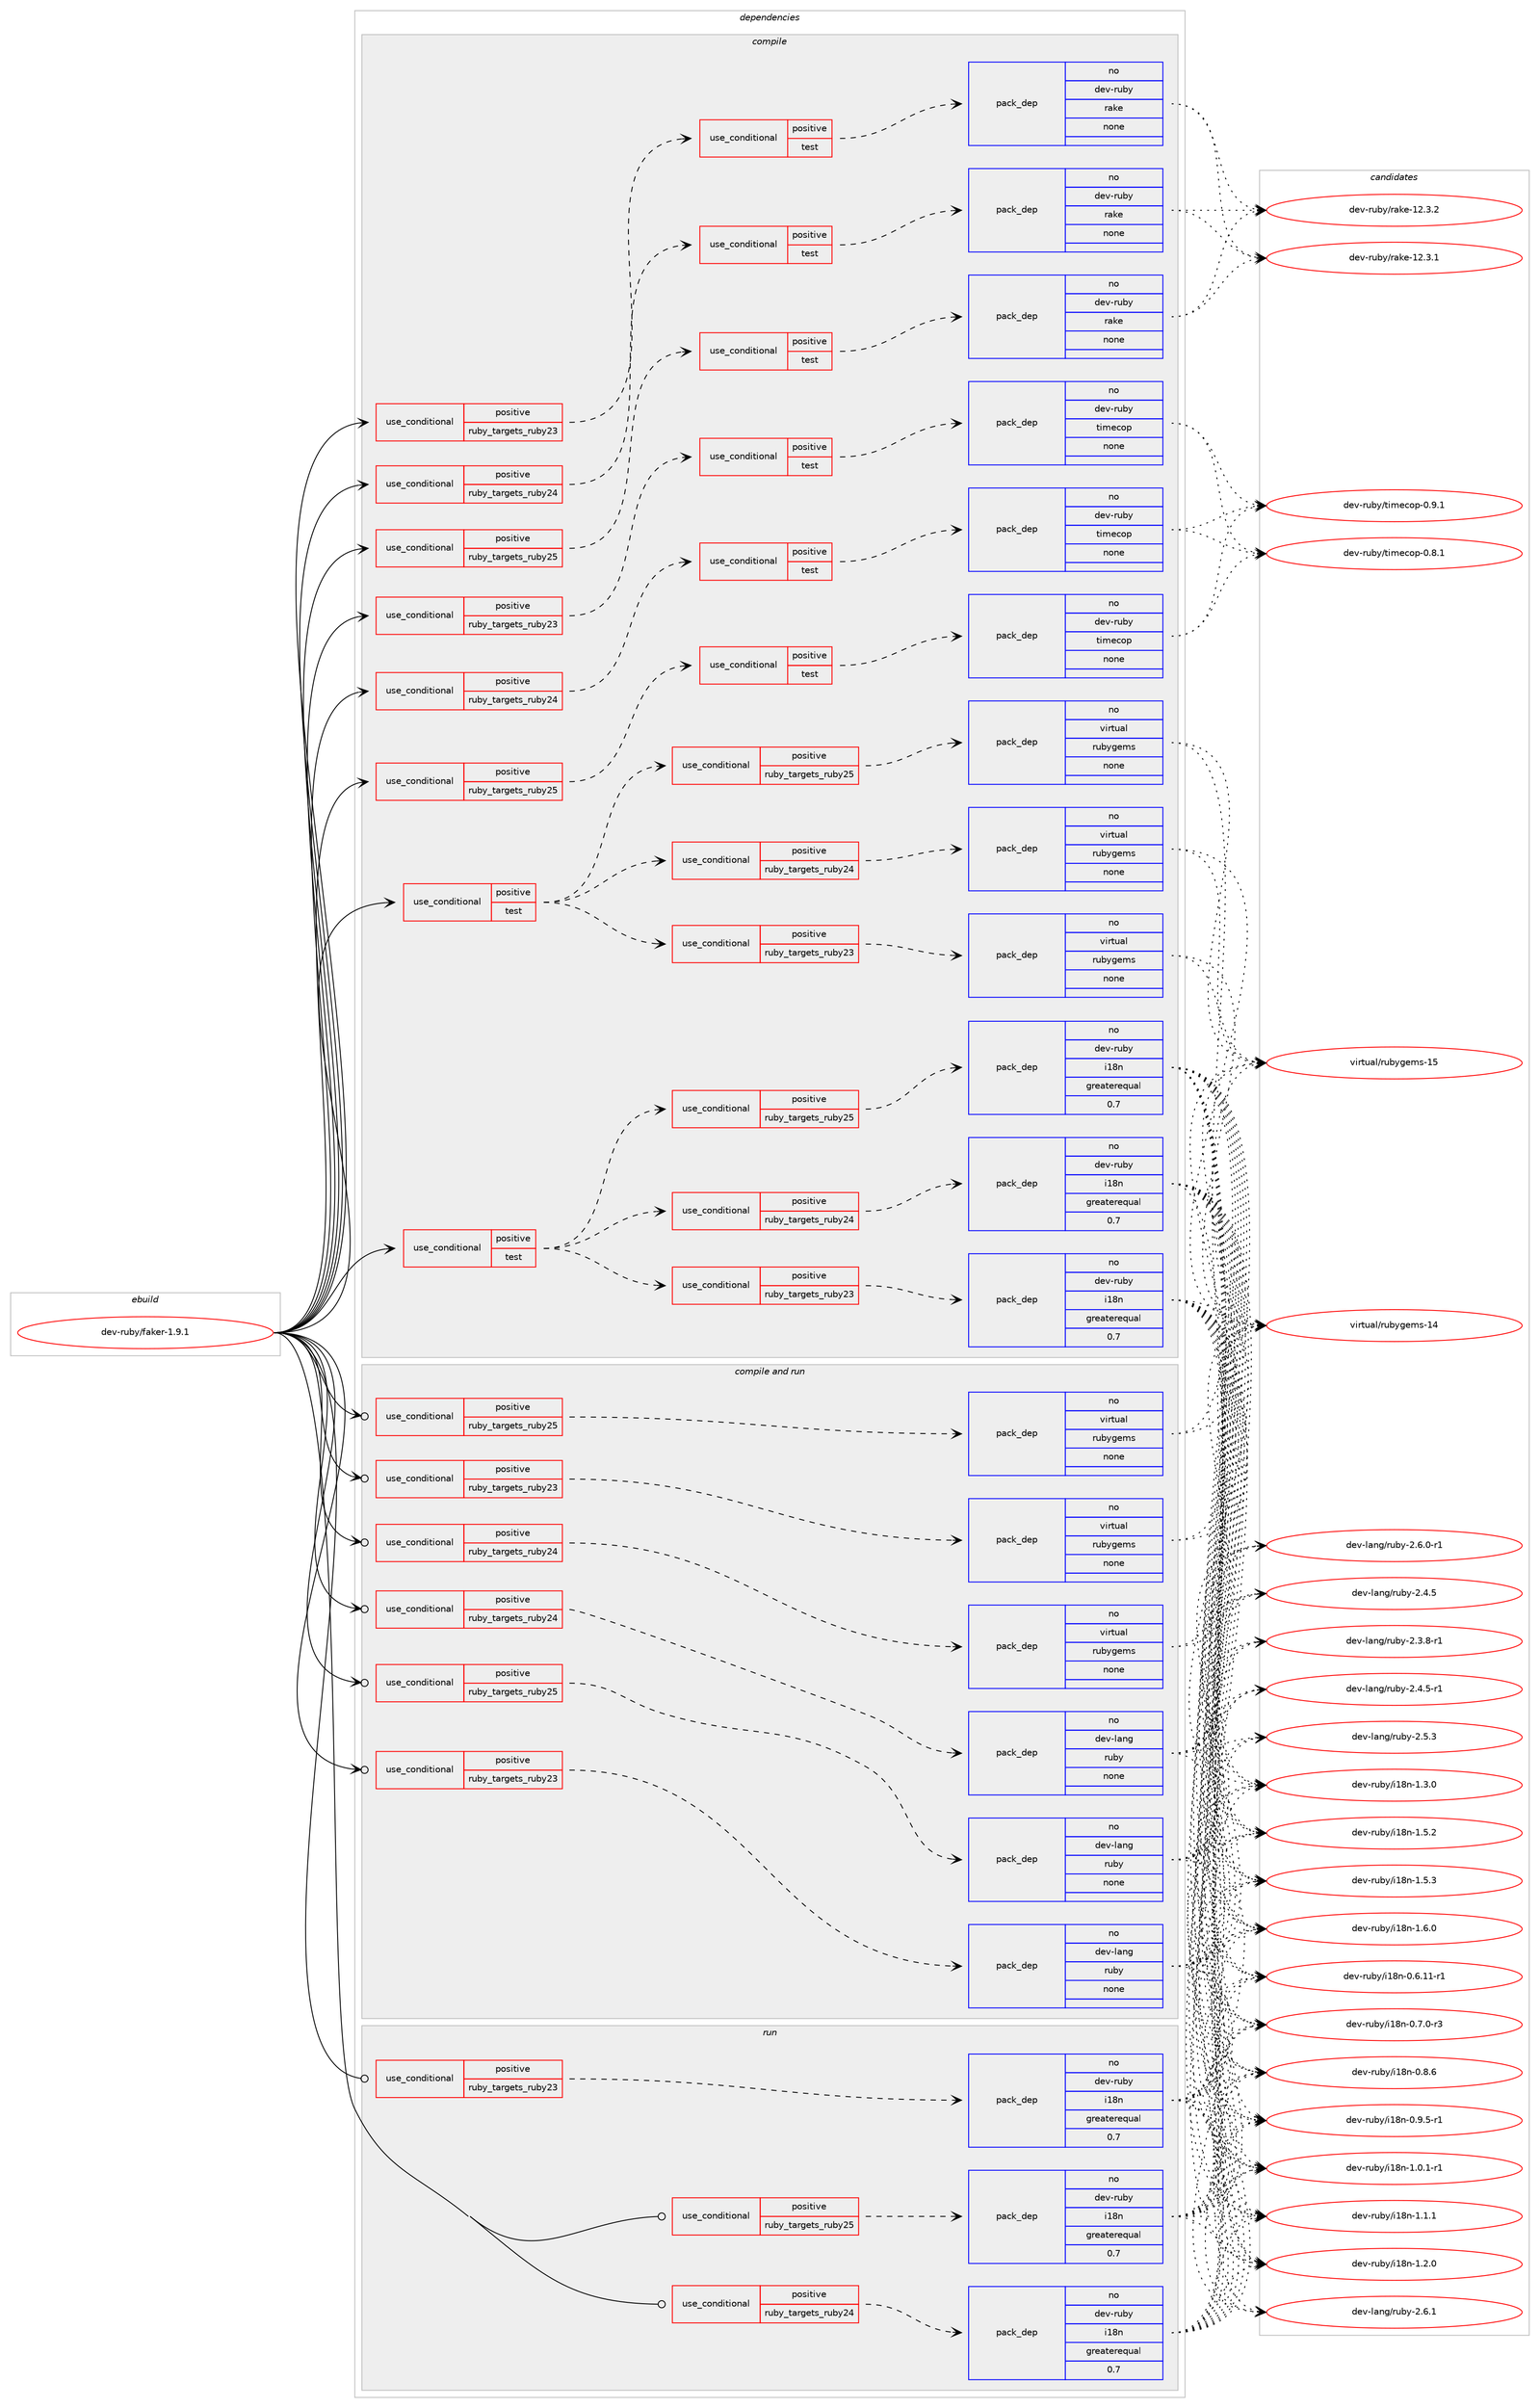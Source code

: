 digraph prolog {

# *************
# Graph options
# *************

newrank=true;
concentrate=true;
compound=true;
graph [rankdir=LR,fontname=Helvetica,fontsize=10,ranksep=1.5];#, ranksep=2.5, nodesep=0.2];
edge  [arrowhead=vee];
node  [fontname=Helvetica,fontsize=10];

# **********
# The ebuild
# **********

subgraph cluster_leftcol {
color=gray;
rank=same;
label=<<i>ebuild</i>>;
id [label="dev-ruby/faker-1.9.1", color=red, width=4, href="../dev-ruby/faker-1.9.1.svg"];
}

# ****************
# The dependencies
# ****************

subgraph cluster_midcol {
color=gray;
label=<<i>dependencies</i>>;
subgraph cluster_compile {
fillcolor="#eeeeee";
style=filled;
label=<<i>compile</i>>;
subgraph cond399618 {
dependency1492969 [label=<<TABLE BORDER="0" CELLBORDER="1" CELLSPACING="0" CELLPADDING="4"><TR><TD ROWSPAN="3" CELLPADDING="10">use_conditional</TD></TR><TR><TD>positive</TD></TR><TR><TD>ruby_targets_ruby23</TD></TR></TABLE>>, shape=none, color=red];
subgraph cond399619 {
dependency1492970 [label=<<TABLE BORDER="0" CELLBORDER="1" CELLSPACING="0" CELLPADDING="4"><TR><TD ROWSPAN="3" CELLPADDING="10">use_conditional</TD></TR><TR><TD>positive</TD></TR><TR><TD>test</TD></TR></TABLE>>, shape=none, color=red];
subgraph pack1069906 {
dependency1492971 [label=<<TABLE BORDER="0" CELLBORDER="1" CELLSPACING="0" CELLPADDING="4" WIDTH="220"><TR><TD ROWSPAN="6" CELLPADDING="30">pack_dep</TD></TR><TR><TD WIDTH="110">no</TD></TR><TR><TD>dev-ruby</TD></TR><TR><TD>rake</TD></TR><TR><TD>none</TD></TR><TR><TD></TD></TR></TABLE>>, shape=none, color=blue];
}
dependency1492970:e -> dependency1492971:w [weight=20,style="dashed",arrowhead="vee"];
}
dependency1492969:e -> dependency1492970:w [weight=20,style="dashed",arrowhead="vee"];
}
id:e -> dependency1492969:w [weight=20,style="solid",arrowhead="vee"];
subgraph cond399620 {
dependency1492972 [label=<<TABLE BORDER="0" CELLBORDER="1" CELLSPACING="0" CELLPADDING="4"><TR><TD ROWSPAN="3" CELLPADDING="10">use_conditional</TD></TR><TR><TD>positive</TD></TR><TR><TD>ruby_targets_ruby23</TD></TR></TABLE>>, shape=none, color=red];
subgraph cond399621 {
dependency1492973 [label=<<TABLE BORDER="0" CELLBORDER="1" CELLSPACING="0" CELLPADDING="4"><TR><TD ROWSPAN="3" CELLPADDING="10">use_conditional</TD></TR><TR><TD>positive</TD></TR><TR><TD>test</TD></TR></TABLE>>, shape=none, color=red];
subgraph pack1069907 {
dependency1492974 [label=<<TABLE BORDER="0" CELLBORDER="1" CELLSPACING="0" CELLPADDING="4" WIDTH="220"><TR><TD ROWSPAN="6" CELLPADDING="30">pack_dep</TD></TR><TR><TD WIDTH="110">no</TD></TR><TR><TD>dev-ruby</TD></TR><TR><TD>timecop</TD></TR><TR><TD>none</TD></TR><TR><TD></TD></TR></TABLE>>, shape=none, color=blue];
}
dependency1492973:e -> dependency1492974:w [weight=20,style="dashed",arrowhead="vee"];
}
dependency1492972:e -> dependency1492973:w [weight=20,style="dashed",arrowhead="vee"];
}
id:e -> dependency1492972:w [weight=20,style="solid",arrowhead="vee"];
subgraph cond399622 {
dependency1492975 [label=<<TABLE BORDER="0" CELLBORDER="1" CELLSPACING="0" CELLPADDING="4"><TR><TD ROWSPAN="3" CELLPADDING="10">use_conditional</TD></TR><TR><TD>positive</TD></TR><TR><TD>ruby_targets_ruby24</TD></TR></TABLE>>, shape=none, color=red];
subgraph cond399623 {
dependency1492976 [label=<<TABLE BORDER="0" CELLBORDER="1" CELLSPACING="0" CELLPADDING="4"><TR><TD ROWSPAN="3" CELLPADDING="10">use_conditional</TD></TR><TR><TD>positive</TD></TR><TR><TD>test</TD></TR></TABLE>>, shape=none, color=red];
subgraph pack1069908 {
dependency1492977 [label=<<TABLE BORDER="0" CELLBORDER="1" CELLSPACING="0" CELLPADDING="4" WIDTH="220"><TR><TD ROWSPAN="6" CELLPADDING="30">pack_dep</TD></TR><TR><TD WIDTH="110">no</TD></TR><TR><TD>dev-ruby</TD></TR><TR><TD>rake</TD></TR><TR><TD>none</TD></TR><TR><TD></TD></TR></TABLE>>, shape=none, color=blue];
}
dependency1492976:e -> dependency1492977:w [weight=20,style="dashed",arrowhead="vee"];
}
dependency1492975:e -> dependency1492976:w [weight=20,style="dashed",arrowhead="vee"];
}
id:e -> dependency1492975:w [weight=20,style="solid",arrowhead="vee"];
subgraph cond399624 {
dependency1492978 [label=<<TABLE BORDER="0" CELLBORDER="1" CELLSPACING="0" CELLPADDING="4"><TR><TD ROWSPAN="3" CELLPADDING="10">use_conditional</TD></TR><TR><TD>positive</TD></TR><TR><TD>ruby_targets_ruby24</TD></TR></TABLE>>, shape=none, color=red];
subgraph cond399625 {
dependency1492979 [label=<<TABLE BORDER="0" CELLBORDER="1" CELLSPACING="0" CELLPADDING="4"><TR><TD ROWSPAN="3" CELLPADDING="10">use_conditional</TD></TR><TR><TD>positive</TD></TR><TR><TD>test</TD></TR></TABLE>>, shape=none, color=red];
subgraph pack1069909 {
dependency1492980 [label=<<TABLE BORDER="0" CELLBORDER="1" CELLSPACING="0" CELLPADDING="4" WIDTH="220"><TR><TD ROWSPAN="6" CELLPADDING="30">pack_dep</TD></TR><TR><TD WIDTH="110">no</TD></TR><TR><TD>dev-ruby</TD></TR><TR><TD>timecop</TD></TR><TR><TD>none</TD></TR><TR><TD></TD></TR></TABLE>>, shape=none, color=blue];
}
dependency1492979:e -> dependency1492980:w [weight=20,style="dashed",arrowhead="vee"];
}
dependency1492978:e -> dependency1492979:w [weight=20,style="dashed",arrowhead="vee"];
}
id:e -> dependency1492978:w [weight=20,style="solid",arrowhead="vee"];
subgraph cond399626 {
dependency1492981 [label=<<TABLE BORDER="0" CELLBORDER="1" CELLSPACING="0" CELLPADDING="4"><TR><TD ROWSPAN="3" CELLPADDING="10">use_conditional</TD></TR><TR><TD>positive</TD></TR><TR><TD>ruby_targets_ruby25</TD></TR></TABLE>>, shape=none, color=red];
subgraph cond399627 {
dependency1492982 [label=<<TABLE BORDER="0" CELLBORDER="1" CELLSPACING="0" CELLPADDING="4"><TR><TD ROWSPAN="3" CELLPADDING="10">use_conditional</TD></TR><TR><TD>positive</TD></TR><TR><TD>test</TD></TR></TABLE>>, shape=none, color=red];
subgraph pack1069910 {
dependency1492983 [label=<<TABLE BORDER="0" CELLBORDER="1" CELLSPACING="0" CELLPADDING="4" WIDTH="220"><TR><TD ROWSPAN="6" CELLPADDING="30">pack_dep</TD></TR><TR><TD WIDTH="110">no</TD></TR><TR><TD>dev-ruby</TD></TR><TR><TD>rake</TD></TR><TR><TD>none</TD></TR><TR><TD></TD></TR></TABLE>>, shape=none, color=blue];
}
dependency1492982:e -> dependency1492983:w [weight=20,style="dashed",arrowhead="vee"];
}
dependency1492981:e -> dependency1492982:w [weight=20,style="dashed",arrowhead="vee"];
}
id:e -> dependency1492981:w [weight=20,style="solid",arrowhead="vee"];
subgraph cond399628 {
dependency1492984 [label=<<TABLE BORDER="0" CELLBORDER="1" CELLSPACING="0" CELLPADDING="4"><TR><TD ROWSPAN="3" CELLPADDING="10">use_conditional</TD></TR><TR><TD>positive</TD></TR><TR><TD>ruby_targets_ruby25</TD></TR></TABLE>>, shape=none, color=red];
subgraph cond399629 {
dependency1492985 [label=<<TABLE BORDER="0" CELLBORDER="1" CELLSPACING="0" CELLPADDING="4"><TR><TD ROWSPAN="3" CELLPADDING="10">use_conditional</TD></TR><TR><TD>positive</TD></TR><TR><TD>test</TD></TR></TABLE>>, shape=none, color=red];
subgraph pack1069911 {
dependency1492986 [label=<<TABLE BORDER="0" CELLBORDER="1" CELLSPACING="0" CELLPADDING="4" WIDTH="220"><TR><TD ROWSPAN="6" CELLPADDING="30">pack_dep</TD></TR><TR><TD WIDTH="110">no</TD></TR><TR><TD>dev-ruby</TD></TR><TR><TD>timecop</TD></TR><TR><TD>none</TD></TR><TR><TD></TD></TR></TABLE>>, shape=none, color=blue];
}
dependency1492985:e -> dependency1492986:w [weight=20,style="dashed",arrowhead="vee"];
}
dependency1492984:e -> dependency1492985:w [weight=20,style="dashed",arrowhead="vee"];
}
id:e -> dependency1492984:w [weight=20,style="solid",arrowhead="vee"];
subgraph cond399630 {
dependency1492987 [label=<<TABLE BORDER="0" CELLBORDER="1" CELLSPACING="0" CELLPADDING="4"><TR><TD ROWSPAN="3" CELLPADDING="10">use_conditional</TD></TR><TR><TD>positive</TD></TR><TR><TD>test</TD></TR></TABLE>>, shape=none, color=red];
subgraph cond399631 {
dependency1492988 [label=<<TABLE BORDER="0" CELLBORDER="1" CELLSPACING="0" CELLPADDING="4"><TR><TD ROWSPAN="3" CELLPADDING="10">use_conditional</TD></TR><TR><TD>positive</TD></TR><TR><TD>ruby_targets_ruby23</TD></TR></TABLE>>, shape=none, color=red];
subgraph pack1069912 {
dependency1492989 [label=<<TABLE BORDER="0" CELLBORDER="1" CELLSPACING="0" CELLPADDING="4" WIDTH="220"><TR><TD ROWSPAN="6" CELLPADDING="30">pack_dep</TD></TR><TR><TD WIDTH="110">no</TD></TR><TR><TD>dev-ruby</TD></TR><TR><TD>i18n</TD></TR><TR><TD>greaterequal</TD></TR><TR><TD>0.7</TD></TR></TABLE>>, shape=none, color=blue];
}
dependency1492988:e -> dependency1492989:w [weight=20,style="dashed",arrowhead="vee"];
}
dependency1492987:e -> dependency1492988:w [weight=20,style="dashed",arrowhead="vee"];
subgraph cond399632 {
dependency1492990 [label=<<TABLE BORDER="0" CELLBORDER="1" CELLSPACING="0" CELLPADDING="4"><TR><TD ROWSPAN="3" CELLPADDING="10">use_conditional</TD></TR><TR><TD>positive</TD></TR><TR><TD>ruby_targets_ruby24</TD></TR></TABLE>>, shape=none, color=red];
subgraph pack1069913 {
dependency1492991 [label=<<TABLE BORDER="0" CELLBORDER="1" CELLSPACING="0" CELLPADDING="4" WIDTH="220"><TR><TD ROWSPAN="6" CELLPADDING="30">pack_dep</TD></TR><TR><TD WIDTH="110">no</TD></TR><TR><TD>dev-ruby</TD></TR><TR><TD>i18n</TD></TR><TR><TD>greaterequal</TD></TR><TR><TD>0.7</TD></TR></TABLE>>, shape=none, color=blue];
}
dependency1492990:e -> dependency1492991:w [weight=20,style="dashed",arrowhead="vee"];
}
dependency1492987:e -> dependency1492990:w [weight=20,style="dashed",arrowhead="vee"];
subgraph cond399633 {
dependency1492992 [label=<<TABLE BORDER="0" CELLBORDER="1" CELLSPACING="0" CELLPADDING="4"><TR><TD ROWSPAN="3" CELLPADDING="10">use_conditional</TD></TR><TR><TD>positive</TD></TR><TR><TD>ruby_targets_ruby25</TD></TR></TABLE>>, shape=none, color=red];
subgraph pack1069914 {
dependency1492993 [label=<<TABLE BORDER="0" CELLBORDER="1" CELLSPACING="0" CELLPADDING="4" WIDTH="220"><TR><TD ROWSPAN="6" CELLPADDING="30">pack_dep</TD></TR><TR><TD WIDTH="110">no</TD></TR><TR><TD>dev-ruby</TD></TR><TR><TD>i18n</TD></TR><TR><TD>greaterequal</TD></TR><TR><TD>0.7</TD></TR></TABLE>>, shape=none, color=blue];
}
dependency1492992:e -> dependency1492993:w [weight=20,style="dashed",arrowhead="vee"];
}
dependency1492987:e -> dependency1492992:w [weight=20,style="dashed",arrowhead="vee"];
}
id:e -> dependency1492987:w [weight=20,style="solid",arrowhead="vee"];
subgraph cond399634 {
dependency1492994 [label=<<TABLE BORDER="0" CELLBORDER="1" CELLSPACING="0" CELLPADDING="4"><TR><TD ROWSPAN="3" CELLPADDING="10">use_conditional</TD></TR><TR><TD>positive</TD></TR><TR><TD>test</TD></TR></TABLE>>, shape=none, color=red];
subgraph cond399635 {
dependency1492995 [label=<<TABLE BORDER="0" CELLBORDER="1" CELLSPACING="0" CELLPADDING="4"><TR><TD ROWSPAN="3" CELLPADDING="10">use_conditional</TD></TR><TR><TD>positive</TD></TR><TR><TD>ruby_targets_ruby23</TD></TR></TABLE>>, shape=none, color=red];
subgraph pack1069915 {
dependency1492996 [label=<<TABLE BORDER="0" CELLBORDER="1" CELLSPACING="0" CELLPADDING="4" WIDTH="220"><TR><TD ROWSPAN="6" CELLPADDING="30">pack_dep</TD></TR><TR><TD WIDTH="110">no</TD></TR><TR><TD>virtual</TD></TR><TR><TD>rubygems</TD></TR><TR><TD>none</TD></TR><TR><TD></TD></TR></TABLE>>, shape=none, color=blue];
}
dependency1492995:e -> dependency1492996:w [weight=20,style="dashed",arrowhead="vee"];
}
dependency1492994:e -> dependency1492995:w [weight=20,style="dashed",arrowhead="vee"];
subgraph cond399636 {
dependency1492997 [label=<<TABLE BORDER="0" CELLBORDER="1" CELLSPACING="0" CELLPADDING="4"><TR><TD ROWSPAN="3" CELLPADDING="10">use_conditional</TD></TR><TR><TD>positive</TD></TR><TR><TD>ruby_targets_ruby24</TD></TR></TABLE>>, shape=none, color=red];
subgraph pack1069916 {
dependency1492998 [label=<<TABLE BORDER="0" CELLBORDER="1" CELLSPACING="0" CELLPADDING="4" WIDTH="220"><TR><TD ROWSPAN="6" CELLPADDING="30">pack_dep</TD></TR><TR><TD WIDTH="110">no</TD></TR><TR><TD>virtual</TD></TR><TR><TD>rubygems</TD></TR><TR><TD>none</TD></TR><TR><TD></TD></TR></TABLE>>, shape=none, color=blue];
}
dependency1492997:e -> dependency1492998:w [weight=20,style="dashed",arrowhead="vee"];
}
dependency1492994:e -> dependency1492997:w [weight=20,style="dashed",arrowhead="vee"];
subgraph cond399637 {
dependency1492999 [label=<<TABLE BORDER="0" CELLBORDER="1" CELLSPACING="0" CELLPADDING="4"><TR><TD ROWSPAN="3" CELLPADDING="10">use_conditional</TD></TR><TR><TD>positive</TD></TR><TR><TD>ruby_targets_ruby25</TD></TR></TABLE>>, shape=none, color=red];
subgraph pack1069917 {
dependency1493000 [label=<<TABLE BORDER="0" CELLBORDER="1" CELLSPACING="0" CELLPADDING="4" WIDTH="220"><TR><TD ROWSPAN="6" CELLPADDING="30">pack_dep</TD></TR><TR><TD WIDTH="110">no</TD></TR><TR><TD>virtual</TD></TR><TR><TD>rubygems</TD></TR><TR><TD>none</TD></TR><TR><TD></TD></TR></TABLE>>, shape=none, color=blue];
}
dependency1492999:e -> dependency1493000:w [weight=20,style="dashed",arrowhead="vee"];
}
dependency1492994:e -> dependency1492999:w [weight=20,style="dashed",arrowhead="vee"];
}
id:e -> dependency1492994:w [weight=20,style="solid",arrowhead="vee"];
}
subgraph cluster_compileandrun {
fillcolor="#eeeeee";
style=filled;
label=<<i>compile and run</i>>;
subgraph cond399638 {
dependency1493001 [label=<<TABLE BORDER="0" CELLBORDER="1" CELLSPACING="0" CELLPADDING="4"><TR><TD ROWSPAN="3" CELLPADDING="10">use_conditional</TD></TR><TR><TD>positive</TD></TR><TR><TD>ruby_targets_ruby23</TD></TR></TABLE>>, shape=none, color=red];
subgraph pack1069918 {
dependency1493002 [label=<<TABLE BORDER="0" CELLBORDER="1" CELLSPACING="0" CELLPADDING="4" WIDTH="220"><TR><TD ROWSPAN="6" CELLPADDING="30">pack_dep</TD></TR><TR><TD WIDTH="110">no</TD></TR><TR><TD>dev-lang</TD></TR><TR><TD>ruby</TD></TR><TR><TD>none</TD></TR><TR><TD></TD></TR></TABLE>>, shape=none, color=blue];
}
dependency1493001:e -> dependency1493002:w [weight=20,style="dashed",arrowhead="vee"];
}
id:e -> dependency1493001:w [weight=20,style="solid",arrowhead="odotvee"];
subgraph cond399639 {
dependency1493003 [label=<<TABLE BORDER="0" CELLBORDER="1" CELLSPACING="0" CELLPADDING="4"><TR><TD ROWSPAN="3" CELLPADDING="10">use_conditional</TD></TR><TR><TD>positive</TD></TR><TR><TD>ruby_targets_ruby23</TD></TR></TABLE>>, shape=none, color=red];
subgraph pack1069919 {
dependency1493004 [label=<<TABLE BORDER="0" CELLBORDER="1" CELLSPACING="0" CELLPADDING="4" WIDTH="220"><TR><TD ROWSPAN="6" CELLPADDING="30">pack_dep</TD></TR><TR><TD WIDTH="110">no</TD></TR><TR><TD>virtual</TD></TR><TR><TD>rubygems</TD></TR><TR><TD>none</TD></TR><TR><TD></TD></TR></TABLE>>, shape=none, color=blue];
}
dependency1493003:e -> dependency1493004:w [weight=20,style="dashed",arrowhead="vee"];
}
id:e -> dependency1493003:w [weight=20,style="solid",arrowhead="odotvee"];
subgraph cond399640 {
dependency1493005 [label=<<TABLE BORDER="0" CELLBORDER="1" CELLSPACING="0" CELLPADDING="4"><TR><TD ROWSPAN="3" CELLPADDING="10">use_conditional</TD></TR><TR><TD>positive</TD></TR><TR><TD>ruby_targets_ruby24</TD></TR></TABLE>>, shape=none, color=red];
subgraph pack1069920 {
dependency1493006 [label=<<TABLE BORDER="0" CELLBORDER="1" CELLSPACING="0" CELLPADDING="4" WIDTH="220"><TR><TD ROWSPAN="6" CELLPADDING="30">pack_dep</TD></TR><TR><TD WIDTH="110">no</TD></TR><TR><TD>dev-lang</TD></TR><TR><TD>ruby</TD></TR><TR><TD>none</TD></TR><TR><TD></TD></TR></TABLE>>, shape=none, color=blue];
}
dependency1493005:e -> dependency1493006:w [weight=20,style="dashed",arrowhead="vee"];
}
id:e -> dependency1493005:w [weight=20,style="solid",arrowhead="odotvee"];
subgraph cond399641 {
dependency1493007 [label=<<TABLE BORDER="0" CELLBORDER="1" CELLSPACING="0" CELLPADDING="4"><TR><TD ROWSPAN="3" CELLPADDING="10">use_conditional</TD></TR><TR><TD>positive</TD></TR><TR><TD>ruby_targets_ruby24</TD></TR></TABLE>>, shape=none, color=red];
subgraph pack1069921 {
dependency1493008 [label=<<TABLE BORDER="0" CELLBORDER="1" CELLSPACING="0" CELLPADDING="4" WIDTH="220"><TR><TD ROWSPAN="6" CELLPADDING="30">pack_dep</TD></TR><TR><TD WIDTH="110">no</TD></TR><TR><TD>virtual</TD></TR><TR><TD>rubygems</TD></TR><TR><TD>none</TD></TR><TR><TD></TD></TR></TABLE>>, shape=none, color=blue];
}
dependency1493007:e -> dependency1493008:w [weight=20,style="dashed",arrowhead="vee"];
}
id:e -> dependency1493007:w [weight=20,style="solid",arrowhead="odotvee"];
subgraph cond399642 {
dependency1493009 [label=<<TABLE BORDER="0" CELLBORDER="1" CELLSPACING="0" CELLPADDING="4"><TR><TD ROWSPAN="3" CELLPADDING="10">use_conditional</TD></TR><TR><TD>positive</TD></TR><TR><TD>ruby_targets_ruby25</TD></TR></TABLE>>, shape=none, color=red];
subgraph pack1069922 {
dependency1493010 [label=<<TABLE BORDER="0" CELLBORDER="1" CELLSPACING="0" CELLPADDING="4" WIDTH="220"><TR><TD ROWSPAN="6" CELLPADDING="30">pack_dep</TD></TR><TR><TD WIDTH="110">no</TD></TR><TR><TD>dev-lang</TD></TR><TR><TD>ruby</TD></TR><TR><TD>none</TD></TR><TR><TD></TD></TR></TABLE>>, shape=none, color=blue];
}
dependency1493009:e -> dependency1493010:w [weight=20,style="dashed",arrowhead="vee"];
}
id:e -> dependency1493009:w [weight=20,style="solid",arrowhead="odotvee"];
subgraph cond399643 {
dependency1493011 [label=<<TABLE BORDER="0" CELLBORDER="1" CELLSPACING="0" CELLPADDING="4"><TR><TD ROWSPAN="3" CELLPADDING="10">use_conditional</TD></TR><TR><TD>positive</TD></TR><TR><TD>ruby_targets_ruby25</TD></TR></TABLE>>, shape=none, color=red];
subgraph pack1069923 {
dependency1493012 [label=<<TABLE BORDER="0" CELLBORDER="1" CELLSPACING="0" CELLPADDING="4" WIDTH="220"><TR><TD ROWSPAN="6" CELLPADDING="30">pack_dep</TD></TR><TR><TD WIDTH="110">no</TD></TR><TR><TD>virtual</TD></TR><TR><TD>rubygems</TD></TR><TR><TD>none</TD></TR><TR><TD></TD></TR></TABLE>>, shape=none, color=blue];
}
dependency1493011:e -> dependency1493012:w [weight=20,style="dashed",arrowhead="vee"];
}
id:e -> dependency1493011:w [weight=20,style="solid",arrowhead="odotvee"];
}
subgraph cluster_run {
fillcolor="#eeeeee";
style=filled;
label=<<i>run</i>>;
subgraph cond399644 {
dependency1493013 [label=<<TABLE BORDER="0" CELLBORDER="1" CELLSPACING="0" CELLPADDING="4"><TR><TD ROWSPAN="3" CELLPADDING="10">use_conditional</TD></TR><TR><TD>positive</TD></TR><TR><TD>ruby_targets_ruby23</TD></TR></TABLE>>, shape=none, color=red];
subgraph pack1069924 {
dependency1493014 [label=<<TABLE BORDER="0" CELLBORDER="1" CELLSPACING="0" CELLPADDING="4" WIDTH="220"><TR><TD ROWSPAN="6" CELLPADDING="30">pack_dep</TD></TR><TR><TD WIDTH="110">no</TD></TR><TR><TD>dev-ruby</TD></TR><TR><TD>i18n</TD></TR><TR><TD>greaterequal</TD></TR><TR><TD>0.7</TD></TR></TABLE>>, shape=none, color=blue];
}
dependency1493013:e -> dependency1493014:w [weight=20,style="dashed",arrowhead="vee"];
}
id:e -> dependency1493013:w [weight=20,style="solid",arrowhead="odot"];
subgraph cond399645 {
dependency1493015 [label=<<TABLE BORDER="0" CELLBORDER="1" CELLSPACING="0" CELLPADDING="4"><TR><TD ROWSPAN="3" CELLPADDING="10">use_conditional</TD></TR><TR><TD>positive</TD></TR><TR><TD>ruby_targets_ruby24</TD></TR></TABLE>>, shape=none, color=red];
subgraph pack1069925 {
dependency1493016 [label=<<TABLE BORDER="0" CELLBORDER="1" CELLSPACING="0" CELLPADDING="4" WIDTH="220"><TR><TD ROWSPAN="6" CELLPADDING="30">pack_dep</TD></TR><TR><TD WIDTH="110">no</TD></TR><TR><TD>dev-ruby</TD></TR><TR><TD>i18n</TD></TR><TR><TD>greaterequal</TD></TR><TR><TD>0.7</TD></TR></TABLE>>, shape=none, color=blue];
}
dependency1493015:e -> dependency1493016:w [weight=20,style="dashed",arrowhead="vee"];
}
id:e -> dependency1493015:w [weight=20,style="solid",arrowhead="odot"];
subgraph cond399646 {
dependency1493017 [label=<<TABLE BORDER="0" CELLBORDER="1" CELLSPACING="0" CELLPADDING="4"><TR><TD ROWSPAN="3" CELLPADDING="10">use_conditional</TD></TR><TR><TD>positive</TD></TR><TR><TD>ruby_targets_ruby25</TD></TR></TABLE>>, shape=none, color=red];
subgraph pack1069926 {
dependency1493018 [label=<<TABLE BORDER="0" CELLBORDER="1" CELLSPACING="0" CELLPADDING="4" WIDTH="220"><TR><TD ROWSPAN="6" CELLPADDING="30">pack_dep</TD></TR><TR><TD WIDTH="110">no</TD></TR><TR><TD>dev-ruby</TD></TR><TR><TD>i18n</TD></TR><TR><TD>greaterequal</TD></TR><TR><TD>0.7</TD></TR></TABLE>>, shape=none, color=blue];
}
dependency1493017:e -> dependency1493018:w [weight=20,style="dashed",arrowhead="vee"];
}
id:e -> dependency1493017:w [weight=20,style="solid",arrowhead="odot"];
}
}

# **************
# The candidates
# **************

subgraph cluster_choices {
rank=same;
color=gray;
label=<<i>candidates</i>>;

subgraph choice1069906 {
color=black;
nodesep=1;
choice1001011184511411798121471149710710145495046514649 [label="dev-ruby/rake-12.3.1", color=red, width=4,href="../dev-ruby/rake-12.3.1.svg"];
choice1001011184511411798121471149710710145495046514650 [label="dev-ruby/rake-12.3.2", color=red, width=4,href="../dev-ruby/rake-12.3.2.svg"];
dependency1492971:e -> choice1001011184511411798121471149710710145495046514649:w [style=dotted,weight="100"];
dependency1492971:e -> choice1001011184511411798121471149710710145495046514650:w [style=dotted,weight="100"];
}
subgraph choice1069907 {
color=black;
nodesep=1;
choice10010111845114117981214711610510910199111112454846564649 [label="dev-ruby/timecop-0.8.1", color=red, width=4,href="../dev-ruby/timecop-0.8.1.svg"];
choice10010111845114117981214711610510910199111112454846574649 [label="dev-ruby/timecop-0.9.1", color=red, width=4,href="../dev-ruby/timecop-0.9.1.svg"];
dependency1492974:e -> choice10010111845114117981214711610510910199111112454846564649:w [style=dotted,weight="100"];
dependency1492974:e -> choice10010111845114117981214711610510910199111112454846574649:w [style=dotted,weight="100"];
}
subgraph choice1069908 {
color=black;
nodesep=1;
choice1001011184511411798121471149710710145495046514649 [label="dev-ruby/rake-12.3.1", color=red, width=4,href="../dev-ruby/rake-12.3.1.svg"];
choice1001011184511411798121471149710710145495046514650 [label="dev-ruby/rake-12.3.2", color=red, width=4,href="../dev-ruby/rake-12.3.2.svg"];
dependency1492977:e -> choice1001011184511411798121471149710710145495046514649:w [style=dotted,weight="100"];
dependency1492977:e -> choice1001011184511411798121471149710710145495046514650:w [style=dotted,weight="100"];
}
subgraph choice1069909 {
color=black;
nodesep=1;
choice10010111845114117981214711610510910199111112454846564649 [label="dev-ruby/timecop-0.8.1", color=red, width=4,href="../dev-ruby/timecop-0.8.1.svg"];
choice10010111845114117981214711610510910199111112454846574649 [label="dev-ruby/timecop-0.9.1", color=red, width=4,href="../dev-ruby/timecop-0.9.1.svg"];
dependency1492980:e -> choice10010111845114117981214711610510910199111112454846564649:w [style=dotted,weight="100"];
dependency1492980:e -> choice10010111845114117981214711610510910199111112454846574649:w [style=dotted,weight="100"];
}
subgraph choice1069910 {
color=black;
nodesep=1;
choice1001011184511411798121471149710710145495046514649 [label="dev-ruby/rake-12.3.1", color=red, width=4,href="../dev-ruby/rake-12.3.1.svg"];
choice1001011184511411798121471149710710145495046514650 [label="dev-ruby/rake-12.3.2", color=red, width=4,href="../dev-ruby/rake-12.3.2.svg"];
dependency1492983:e -> choice1001011184511411798121471149710710145495046514649:w [style=dotted,weight="100"];
dependency1492983:e -> choice1001011184511411798121471149710710145495046514650:w [style=dotted,weight="100"];
}
subgraph choice1069911 {
color=black;
nodesep=1;
choice10010111845114117981214711610510910199111112454846564649 [label="dev-ruby/timecop-0.8.1", color=red, width=4,href="../dev-ruby/timecop-0.8.1.svg"];
choice10010111845114117981214711610510910199111112454846574649 [label="dev-ruby/timecop-0.9.1", color=red, width=4,href="../dev-ruby/timecop-0.9.1.svg"];
dependency1492986:e -> choice10010111845114117981214711610510910199111112454846564649:w [style=dotted,weight="100"];
dependency1492986:e -> choice10010111845114117981214711610510910199111112454846574649:w [style=dotted,weight="100"];
}
subgraph choice1069912 {
color=black;
nodesep=1;
choice1001011184511411798121471054956110454846544649494511449 [label="dev-ruby/i18n-0.6.11-r1", color=red, width=4,href="../dev-ruby/i18n-0.6.11-r1.svg"];
choice10010111845114117981214710549561104548465546484511451 [label="dev-ruby/i18n-0.7.0-r3", color=red, width=4,href="../dev-ruby/i18n-0.7.0-r3.svg"];
choice1001011184511411798121471054956110454846564654 [label="dev-ruby/i18n-0.8.6", color=red, width=4,href="../dev-ruby/i18n-0.8.6.svg"];
choice10010111845114117981214710549561104548465746534511449 [label="dev-ruby/i18n-0.9.5-r1", color=red, width=4,href="../dev-ruby/i18n-0.9.5-r1.svg"];
choice10010111845114117981214710549561104549464846494511449 [label="dev-ruby/i18n-1.0.1-r1", color=red, width=4,href="../dev-ruby/i18n-1.0.1-r1.svg"];
choice1001011184511411798121471054956110454946494649 [label="dev-ruby/i18n-1.1.1", color=red, width=4,href="../dev-ruby/i18n-1.1.1.svg"];
choice1001011184511411798121471054956110454946504648 [label="dev-ruby/i18n-1.2.0", color=red, width=4,href="../dev-ruby/i18n-1.2.0.svg"];
choice1001011184511411798121471054956110454946514648 [label="dev-ruby/i18n-1.3.0", color=red, width=4,href="../dev-ruby/i18n-1.3.0.svg"];
choice1001011184511411798121471054956110454946534650 [label="dev-ruby/i18n-1.5.2", color=red, width=4,href="../dev-ruby/i18n-1.5.2.svg"];
choice1001011184511411798121471054956110454946534651 [label="dev-ruby/i18n-1.5.3", color=red, width=4,href="../dev-ruby/i18n-1.5.3.svg"];
choice1001011184511411798121471054956110454946544648 [label="dev-ruby/i18n-1.6.0", color=red, width=4,href="../dev-ruby/i18n-1.6.0.svg"];
dependency1492989:e -> choice1001011184511411798121471054956110454846544649494511449:w [style=dotted,weight="100"];
dependency1492989:e -> choice10010111845114117981214710549561104548465546484511451:w [style=dotted,weight="100"];
dependency1492989:e -> choice1001011184511411798121471054956110454846564654:w [style=dotted,weight="100"];
dependency1492989:e -> choice10010111845114117981214710549561104548465746534511449:w [style=dotted,weight="100"];
dependency1492989:e -> choice10010111845114117981214710549561104549464846494511449:w [style=dotted,weight="100"];
dependency1492989:e -> choice1001011184511411798121471054956110454946494649:w [style=dotted,weight="100"];
dependency1492989:e -> choice1001011184511411798121471054956110454946504648:w [style=dotted,weight="100"];
dependency1492989:e -> choice1001011184511411798121471054956110454946514648:w [style=dotted,weight="100"];
dependency1492989:e -> choice1001011184511411798121471054956110454946534650:w [style=dotted,weight="100"];
dependency1492989:e -> choice1001011184511411798121471054956110454946534651:w [style=dotted,weight="100"];
dependency1492989:e -> choice1001011184511411798121471054956110454946544648:w [style=dotted,weight="100"];
}
subgraph choice1069913 {
color=black;
nodesep=1;
choice1001011184511411798121471054956110454846544649494511449 [label="dev-ruby/i18n-0.6.11-r1", color=red, width=4,href="../dev-ruby/i18n-0.6.11-r1.svg"];
choice10010111845114117981214710549561104548465546484511451 [label="dev-ruby/i18n-0.7.0-r3", color=red, width=4,href="../dev-ruby/i18n-0.7.0-r3.svg"];
choice1001011184511411798121471054956110454846564654 [label="dev-ruby/i18n-0.8.6", color=red, width=4,href="../dev-ruby/i18n-0.8.6.svg"];
choice10010111845114117981214710549561104548465746534511449 [label="dev-ruby/i18n-0.9.5-r1", color=red, width=4,href="../dev-ruby/i18n-0.9.5-r1.svg"];
choice10010111845114117981214710549561104549464846494511449 [label="dev-ruby/i18n-1.0.1-r1", color=red, width=4,href="../dev-ruby/i18n-1.0.1-r1.svg"];
choice1001011184511411798121471054956110454946494649 [label="dev-ruby/i18n-1.1.1", color=red, width=4,href="../dev-ruby/i18n-1.1.1.svg"];
choice1001011184511411798121471054956110454946504648 [label="dev-ruby/i18n-1.2.0", color=red, width=4,href="../dev-ruby/i18n-1.2.0.svg"];
choice1001011184511411798121471054956110454946514648 [label="dev-ruby/i18n-1.3.0", color=red, width=4,href="../dev-ruby/i18n-1.3.0.svg"];
choice1001011184511411798121471054956110454946534650 [label="dev-ruby/i18n-1.5.2", color=red, width=4,href="../dev-ruby/i18n-1.5.2.svg"];
choice1001011184511411798121471054956110454946534651 [label="dev-ruby/i18n-1.5.3", color=red, width=4,href="../dev-ruby/i18n-1.5.3.svg"];
choice1001011184511411798121471054956110454946544648 [label="dev-ruby/i18n-1.6.0", color=red, width=4,href="../dev-ruby/i18n-1.6.0.svg"];
dependency1492991:e -> choice1001011184511411798121471054956110454846544649494511449:w [style=dotted,weight="100"];
dependency1492991:e -> choice10010111845114117981214710549561104548465546484511451:w [style=dotted,weight="100"];
dependency1492991:e -> choice1001011184511411798121471054956110454846564654:w [style=dotted,weight="100"];
dependency1492991:e -> choice10010111845114117981214710549561104548465746534511449:w [style=dotted,weight="100"];
dependency1492991:e -> choice10010111845114117981214710549561104549464846494511449:w [style=dotted,weight="100"];
dependency1492991:e -> choice1001011184511411798121471054956110454946494649:w [style=dotted,weight="100"];
dependency1492991:e -> choice1001011184511411798121471054956110454946504648:w [style=dotted,weight="100"];
dependency1492991:e -> choice1001011184511411798121471054956110454946514648:w [style=dotted,weight="100"];
dependency1492991:e -> choice1001011184511411798121471054956110454946534650:w [style=dotted,weight="100"];
dependency1492991:e -> choice1001011184511411798121471054956110454946534651:w [style=dotted,weight="100"];
dependency1492991:e -> choice1001011184511411798121471054956110454946544648:w [style=dotted,weight="100"];
}
subgraph choice1069914 {
color=black;
nodesep=1;
choice1001011184511411798121471054956110454846544649494511449 [label="dev-ruby/i18n-0.6.11-r1", color=red, width=4,href="../dev-ruby/i18n-0.6.11-r1.svg"];
choice10010111845114117981214710549561104548465546484511451 [label="dev-ruby/i18n-0.7.0-r3", color=red, width=4,href="../dev-ruby/i18n-0.7.0-r3.svg"];
choice1001011184511411798121471054956110454846564654 [label="dev-ruby/i18n-0.8.6", color=red, width=4,href="../dev-ruby/i18n-0.8.6.svg"];
choice10010111845114117981214710549561104548465746534511449 [label="dev-ruby/i18n-0.9.5-r1", color=red, width=4,href="../dev-ruby/i18n-0.9.5-r1.svg"];
choice10010111845114117981214710549561104549464846494511449 [label="dev-ruby/i18n-1.0.1-r1", color=red, width=4,href="../dev-ruby/i18n-1.0.1-r1.svg"];
choice1001011184511411798121471054956110454946494649 [label="dev-ruby/i18n-1.1.1", color=red, width=4,href="../dev-ruby/i18n-1.1.1.svg"];
choice1001011184511411798121471054956110454946504648 [label="dev-ruby/i18n-1.2.0", color=red, width=4,href="../dev-ruby/i18n-1.2.0.svg"];
choice1001011184511411798121471054956110454946514648 [label="dev-ruby/i18n-1.3.0", color=red, width=4,href="../dev-ruby/i18n-1.3.0.svg"];
choice1001011184511411798121471054956110454946534650 [label="dev-ruby/i18n-1.5.2", color=red, width=4,href="../dev-ruby/i18n-1.5.2.svg"];
choice1001011184511411798121471054956110454946534651 [label="dev-ruby/i18n-1.5.3", color=red, width=4,href="../dev-ruby/i18n-1.5.3.svg"];
choice1001011184511411798121471054956110454946544648 [label="dev-ruby/i18n-1.6.0", color=red, width=4,href="../dev-ruby/i18n-1.6.0.svg"];
dependency1492993:e -> choice1001011184511411798121471054956110454846544649494511449:w [style=dotted,weight="100"];
dependency1492993:e -> choice10010111845114117981214710549561104548465546484511451:w [style=dotted,weight="100"];
dependency1492993:e -> choice1001011184511411798121471054956110454846564654:w [style=dotted,weight="100"];
dependency1492993:e -> choice10010111845114117981214710549561104548465746534511449:w [style=dotted,weight="100"];
dependency1492993:e -> choice10010111845114117981214710549561104549464846494511449:w [style=dotted,weight="100"];
dependency1492993:e -> choice1001011184511411798121471054956110454946494649:w [style=dotted,weight="100"];
dependency1492993:e -> choice1001011184511411798121471054956110454946504648:w [style=dotted,weight="100"];
dependency1492993:e -> choice1001011184511411798121471054956110454946514648:w [style=dotted,weight="100"];
dependency1492993:e -> choice1001011184511411798121471054956110454946534650:w [style=dotted,weight="100"];
dependency1492993:e -> choice1001011184511411798121471054956110454946534651:w [style=dotted,weight="100"];
dependency1492993:e -> choice1001011184511411798121471054956110454946544648:w [style=dotted,weight="100"];
}
subgraph choice1069915 {
color=black;
nodesep=1;
choice118105114116117971084711411798121103101109115454952 [label="virtual/rubygems-14", color=red, width=4,href="../virtual/rubygems-14.svg"];
choice118105114116117971084711411798121103101109115454953 [label="virtual/rubygems-15", color=red, width=4,href="../virtual/rubygems-15.svg"];
dependency1492996:e -> choice118105114116117971084711411798121103101109115454952:w [style=dotted,weight="100"];
dependency1492996:e -> choice118105114116117971084711411798121103101109115454953:w [style=dotted,weight="100"];
}
subgraph choice1069916 {
color=black;
nodesep=1;
choice118105114116117971084711411798121103101109115454952 [label="virtual/rubygems-14", color=red, width=4,href="../virtual/rubygems-14.svg"];
choice118105114116117971084711411798121103101109115454953 [label="virtual/rubygems-15", color=red, width=4,href="../virtual/rubygems-15.svg"];
dependency1492998:e -> choice118105114116117971084711411798121103101109115454952:w [style=dotted,weight="100"];
dependency1492998:e -> choice118105114116117971084711411798121103101109115454953:w [style=dotted,weight="100"];
}
subgraph choice1069917 {
color=black;
nodesep=1;
choice118105114116117971084711411798121103101109115454952 [label="virtual/rubygems-14", color=red, width=4,href="../virtual/rubygems-14.svg"];
choice118105114116117971084711411798121103101109115454953 [label="virtual/rubygems-15", color=red, width=4,href="../virtual/rubygems-15.svg"];
dependency1493000:e -> choice118105114116117971084711411798121103101109115454952:w [style=dotted,weight="100"];
dependency1493000:e -> choice118105114116117971084711411798121103101109115454953:w [style=dotted,weight="100"];
}
subgraph choice1069918 {
color=black;
nodesep=1;
choice100101118451089711010347114117981214550465146564511449 [label="dev-lang/ruby-2.3.8-r1", color=red, width=4,href="../dev-lang/ruby-2.3.8-r1.svg"];
choice10010111845108971101034711411798121455046524653 [label="dev-lang/ruby-2.4.5", color=red, width=4,href="../dev-lang/ruby-2.4.5.svg"];
choice100101118451089711010347114117981214550465246534511449 [label="dev-lang/ruby-2.4.5-r1", color=red, width=4,href="../dev-lang/ruby-2.4.5-r1.svg"];
choice10010111845108971101034711411798121455046534651 [label="dev-lang/ruby-2.5.3", color=red, width=4,href="../dev-lang/ruby-2.5.3.svg"];
choice100101118451089711010347114117981214550465446484511449 [label="dev-lang/ruby-2.6.0-r1", color=red, width=4,href="../dev-lang/ruby-2.6.0-r1.svg"];
choice10010111845108971101034711411798121455046544649 [label="dev-lang/ruby-2.6.1", color=red, width=4,href="../dev-lang/ruby-2.6.1.svg"];
dependency1493002:e -> choice100101118451089711010347114117981214550465146564511449:w [style=dotted,weight="100"];
dependency1493002:e -> choice10010111845108971101034711411798121455046524653:w [style=dotted,weight="100"];
dependency1493002:e -> choice100101118451089711010347114117981214550465246534511449:w [style=dotted,weight="100"];
dependency1493002:e -> choice10010111845108971101034711411798121455046534651:w [style=dotted,weight="100"];
dependency1493002:e -> choice100101118451089711010347114117981214550465446484511449:w [style=dotted,weight="100"];
dependency1493002:e -> choice10010111845108971101034711411798121455046544649:w [style=dotted,weight="100"];
}
subgraph choice1069919 {
color=black;
nodesep=1;
choice118105114116117971084711411798121103101109115454952 [label="virtual/rubygems-14", color=red, width=4,href="../virtual/rubygems-14.svg"];
choice118105114116117971084711411798121103101109115454953 [label="virtual/rubygems-15", color=red, width=4,href="../virtual/rubygems-15.svg"];
dependency1493004:e -> choice118105114116117971084711411798121103101109115454952:w [style=dotted,weight="100"];
dependency1493004:e -> choice118105114116117971084711411798121103101109115454953:w [style=dotted,weight="100"];
}
subgraph choice1069920 {
color=black;
nodesep=1;
choice100101118451089711010347114117981214550465146564511449 [label="dev-lang/ruby-2.3.8-r1", color=red, width=4,href="../dev-lang/ruby-2.3.8-r1.svg"];
choice10010111845108971101034711411798121455046524653 [label="dev-lang/ruby-2.4.5", color=red, width=4,href="../dev-lang/ruby-2.4.5.svg"];
choice100101118451089711010347114117981214550465246534511449 [label="dev-lang/ruby-2.4.5-r1", color=red, width=4,href="../dev-lang/ruby-2.4.5-r1.svg"];
choice10010111845108971101034711411798121455046534651 [label="dev-lang/ruby-2.5.3", color=red, width=4,href="../dev-lang/ruby-2.5.3.svg"];
choice100101118451089711010347114117981214550465446484511449 [label="dev-lang/ruby-2.6.0-r1", color=red, width=4,href="../dev-lang/ruby-2.6.0-r1.svg"];
choice10010111845108971101034711411798121455046544649 [label="dev-lang/ruby-2.6.1", color=red, width=4,href="../dev-lang/ruby-2.6.1.svg"];
dependency1493006:e -> choice100101118451089711010347114117981214550465146564511449:w [style=dotted,weight="100"];
dependency1493006:e -> choice10010111845108971101034711411798121455046524653:w [style=dotted,weight="100"];
dependency1493006:e -> choice100101118451089711010347114117981214550465246534511449:w [style=dotted,weight="100"];
dependency1493006:e -> choice10010111845108971101034711411798121455046534651:w [style=dotted,weight="100"];
dependency1493006:e -> choice100101118451089711010347114117981214550465446484511449:w [style=dotted,weight="100"];
dependency1493006:e -> choice10010111845108971101034711411798121455046544649:w [style=dotted,weight="100"];
}
subgraph choice1069921 {
color=black;
nodesep=1;
choice118105114116117971084711411798121103101109115454952 [label="virtual/rubygems-14", color=red, width=4,href="../virtual/rubygems-14.svg"];
choice118105114116117971084711411798121103101109115454953 [label="virtual/rubygems-15", color=red, width=4,href="../virtual/rubygems-15.svg"];
dependency1493008:e -> choice118105114116117971084711411798121103101109115454952:w [style=dotted,weight="100"];
dependency1493008:e -> choice118105114116117971084711411798121103101109115454953:w [style=dotted,weight="100"];
}
subgraph choice1069922 {
color=black;
nodesep=1;
choice100101118451089711010347114117981214550465146564511449 [label="dev-lang/ruby-2.3.8-r1", color=red, width=4,href="../dev-lang/ruby-2.3.8-r1.svg"];
choice10010111845108971101034711411798121455046524653 [label="dev-lang/ruby-2.4.5", color=red, width=4,href="../dev-lang/ruby-2.4.5.svg"];
choice100101118451089711010347114117981214550465246534511449 [label="dev-lang/ruby-2.4.5-r1", color=red, width=4,href="../dev-lang/ruby-2.4.5-r1.svg"];
choice10010111845108971101034711411798121455046534651 [label="dev-lang/ruby-2.5.3", color=red, width=4,href="../dev-lang/ruby-2.5.3.svg"];
choice100101118451089711010347114117981214550465446484511449 [label="dev-lang/ruby-2.6.0-r1", color=red, width=4,href="../dev-lang/ruby-2.6.0-r1.svg"];
choice10010111845108971101034711411798121455046544649 [label="dev-lang/ruby-2.6.1", color=red, width=4,href="../dev-lang/ruby-2.6.1.svg"];
dependency1493010:e -> choice100101118451089711010347114117981214550465146564511449:w [style=dotted,weight="100"];
dependency1493010:e -> choice10010111845108971101034711411798121455046524653:w [style=dotted,weight="100"];
dependency1493010:e -> choice100101118451089711010347114117981214550465246534511449:w [style=dotted,weight="100"];
dependency1493010:e -> choice10010111845108971101034711411798121455046534651:w [style=dotted,weight="100"];
dependency1493010:e -> choice100101118451089711010347114117981214550465446484511449:w [style=dotted,weight="100"];
dependency1493010:e -> choice10010111845108971101034711411798121455046544649:w [style=dotted,weight="100"];
}
subgraph choice1069923 {
color=black;
nodesep=1;
choice118105114116117971084711411798121103101109115454952 [label="virtual/rubygems-14", color=red, width=4,href="../virtual/rubygems-14.svg"];
choice118105114116117971084711411798121103101109115454953 [label="virtual/rubygems-15", color=red, width=4,href="../virtual/rubygems-15.svg"];
dependency1493012:e -> choice118105114116117971084711411798121103101109115454952:w [style=dotted,weight="100"];
dependency1493012:e -> choice118105114116117971084711411798121103101109115454953:w [style=dotted,weight="100"];
}
subgraph choice1069924 {
color=black;
nodesep=1;
choice1001011184511411798121471054956110454846544649494511449 [label="dev-ruby/i18n-0.6.11-r1", color=red, width=4,href="../dev-ruby/i18n-0.6.11-r1.svg"];
choice10010111845114117981214710549561104548465546484511451 [label="dev-ruby/i18n-0.7.0-r3", color=red, width=4,href="../dev-ruby/i18n-0.7.0-r3.svg"];
choice1001011184511411798121471054956110454846564654 [label="dev-ruby/i18n-0.8.6", color=red, width=4,href="../dev-ruby/i18n-0.8.6.svg"];
choice10010111845114117981214710549561104548465746534511449 [label="dev-ruby/i18n-0.9.5-r1", color=red, width=4,href="../dev-ruby/i18n-0.9.5-r1.svg"];
choice10010111845114117981214710549561104549464846494511449 [label="dev-ruby/i18n-1.0.1-r1", color=red, width=4,href="../dev-ruby/i18n-1.0.1-r1.svg"];
choice1001011184511411798121471054956110454946494649 [label="dev-ruby/i18n-1.1.1", color=red, width=4,href="../dev-ruby/i18n-1.1.1.svg"];
choice1001011184511411798121471054956110454946504648 [label="dev-ruby/i18n-1.2.0", color=red, width=4,href="../dev-ruby/i18n-1.2.0.svg"];
choice1001011184511411798121471054956110454946514648 [label="dev-ruby/i18n-1.3.0", color=red, width=4,href="../dev-ruby/i18n-1.3.0.svg"];
choice1001011184511411798121471054956110454946534650 [label="dev-ruby/i18n-1.5.2", color=red, width=4,href="../dev-ruby/i18n-1.5.2.svg"];
choice1001011184511411798121471054956110454946534651 [label="dev-ruby/i18n-1.5.3", color=red, width=4,href="../dev-ruby/i18n-1.5.3.svg"];
choice1001011184511411798121471054956110454946544648 [label="dev-ruby/i18n-1.6.0", color=red, width=4,href="../dev-ruby/i18n-1.6.0.svg"];
dependency1493014:e -> choice1001011184511411798121471054956110454846544649494511449:w [style=dotted,weight="100"];
dependency1493014:e -> choice10010111845114117981214710549561104548465546484511451:w [style=dotted,weight="100"];
dependency1493014:e -> choice1001011184511411798121471054956110454846564654:w [style=dotted,weight="100"];
dependency1493014:e -> choice10010111845114117981214710549561104548465746534511449:w [style=dotted,weight="100"];
dependency1493014:e -> choice10010111845114117981214710549561104549464846494511449:w [style=dotted,weight="100"];
dependency1493014:e -> choice1001011184511411798121471054956110454946494649:w [style=dotted,weight="100"];
dependency1493014:e -> choice1001011184511411798121471054956110454946504648:w [style=dotted,weight="100"];
dependency1493014:e -> choice1001011184511411798121471054956110454946514648:w [style=dotted,weight="100"];
dependency1493014:e -> choice1001011184511411798121471054956110454946534650:w [style=dotted,weight="100"];
dependency1493014:e -> choice1001011184511411798121471054956110454946534651:w [style=dotted,weight="100"];
dependency1493014:e -> choice1001011184511411798121471054956110454946544648:w [style=dotted,weight="100"];
}
subgraph choice1069925 {
color=black;
nodesep=1;
choice1001011184511411798121471054956110454846544649494511449 [label="dev-ruby/i18n-0.6.11-r1", color=red, width=4,href="../dev-ruby/i18n-0.6.11-r1.svg"];
choice10010111845114117981214710549561104548465546484511451 [label="dev-ruby/i18n-0.7.0-r3", color=red, width=4,href="../dev-ruby/i18n-0.7.0-r3.svg"];
choice1001011184511411798121471054956110454846564654 [label="dev-ruby/i18n-0.8.6", color=red, width=4,href="../dev-ruby/i18n-0.8.6.svg"];
choice10010111845114117981214710549561104548465746534511449 [label="dev-ruby/i18n-0.9.5-r1", color=red, width=4,href="../dev-ruby/i18n-0.9.5-r1.svg"];
choice10010111845114117981214710549561104549464846494511449 [label="dev-ruby/i18n-1.0.1-r1", color=red, width=4,href="../dev-ruby/i18n-1.0.1-r1.svg"];
choice1001011184511411798121471054956110454946494649 [label="dev-ruby/i18n-1.1.1", color=red, width=4,href="../dev-ruby/i18n-1.1.1.svg"];
choice1001011184511411798121471054956110454946504648 [label="dev-ruby/i18n-1.2.0", color=red, width=4,href="../dev-ruby/i18n-1.2.0.svg"];
choice1001011184511411798121471054956110454946514648 [label="dev-ruby/i18n-1.3.0", color=red, width=4,href="../dev-ruby/i18n-1.3.0.svg"];
choice1001011184511411798121471054956110454946534650 [label="dev-ruby/i18n-1.5.2", color=red, width=4,href="../dev-ruby/i18n-1.5.2.svg"];
choice1001011184511411798121471054956110454946534651 [label="dev-ruby/i18n-1.5.3", color=red, width=4,href="../dev-ruby/i18n-1.5.3.svg"];
choice1001011184511411798121471054956110454946544648 [label="dev-ruby/i18n-1.6.0", color=red, width=4,href="../dev-ruby/i18n-1.6.0.svg"];
dependency1493016:e -> choice1001011184511411798121471054956110454846544649494511449:w [style=dotted,weight="100"];
dependency1493016:e -> choice10010111845114117981214710549561104548465546484511451:w [style=dotted,weight="100"];
dependency1493016:e -> choice1001011184511411798121471054956110454846564654:w [style=dotted,weight="100"];
dependency1493016:e -> choice10010111845114117981214710549561104548465746534511449:w [style=dotted,weight="100"];
dependency1493016:e -> choice10010111845114117981214710549561104549464846494511449:w [style=dotted,weight="100"];
dependency1493016:e -> choice1001011184511411798121471054956110454946494649:w [style=dotted,weight="100"];
dependency1493016:e -> choice1001011184511411798121471054956110454946504648:w [style=dotted,weight="100"];
dependency1493016:e -> choice1001011184511411798121471054956110454946514648:w [style=dotted,weight="100"];
dependency1493016:e -> choice1001011184511411798121471054956110454946534650:w [style=dotted,weight="100"];
dependency1493016:e -> choice1001011184511411798121471054956110454946534651:w [style=dotted,weight="100"];
dependency1493016:e -> choice1001011184511411798121471054956110454946544648:w [style=dotted,weight="100"];
}
subgraph choice1069926 {
color=black;
nodesep=1;
choice1001011184511411798121471054956110454846544649494511449 [label="dev-ruby/i18n-0.6.11-r1", color=red, width=4,href="../dev-ruby/i18n-0.6.11-r1.svg"];
choice10010111845114117981214710549561104548465546484511451 [label="dev-ruby/i18n-0.7.0-r3", color=red, width=4,href="../dev-ruby/i18n-0.7.0-r3.svg"];
choice1001011184511411798121471054956110454846564654 [label="dev-ruby/i18n-0.8.6", color=red, width=4,href="../dev-ruby/i18n-0.8.6.svg"];
choice10010111845114117981214710549561104548465746534511449 [label="dev-ruby/i18n-0.9.5-r1", color=red, width=4,href="../dev-ruby/i18n-0.9.5-r1.svg"];
choice10010111845114117981214710549561104549464846494511449 [label="dev-ruby/i18n-1.0.1-r1", color=red, width=4,href="../dev-ruby/i18n-1.0.1-r1.svg"];
choice1001011184511411798121471054956110454946494649 [label="dev-ruby/i18n-1.1.1", color=red, width=4,href="../dev-ruby/i18n-1.1.1.svg"];
choice1001011184511411798121471054956110454946504648 [label="dev-ruby/i18n-1.2.0", color=red, width=4,href="../dev-ruby/i18n-1.2.0.svg"];
choice1001011184511411798121471054956110454946514648 [label="dev-ruby/i18n-1.3.0", color=red, width=4,href="../dev-ruby/i18n-1.3.0.svg"];
choice1001011184511411798121471054956110454946534650 [label="dev-ruby/i18n-1.5.2", color=red, width=4,href="../dev-ruby/i18n-1.5.2.svg"];
choice1001011184511411798121471054956110454946534651 [label="dev-ruby/i18n-1.5.3", color=red, width=4,href="../dev-ruby/i18n-1.5.3.svg"];
choice1001011184511411798121471054956110454946544648 [label="dev-ruby/i18n-1.6.0", color=red, width=4,href="../dev-ruby/i18n-1.6.0.svg"];
dependency1493018:e -> choice1001011184511411798121471054956110454846544649494511449:w [style=dotted,weight="100"];
dependency1493018:e -> choice10010111845114117981214710549561104548465546484511451:w [style=dotted,weight="100"];
dependency1493018:e -> choice1001011184511411798121471054956110454846564654:w [style=dotted,weight="100"];
dependency1493018:e -> choice10010111845114117981214710549561104548465746534511449:w [style=dotted,weight="100"];
dependency1493018:e -> choice10010111845114117981214710549561104549464846494511449:w [style=dotted,weight="100"];
dependency1493018:e -> choice1001011184511411798121471054956110454946494649:w [style=dotted,weight="100"];
dependency1493018:e -> choice1001011184511411798121471054956110454946504648:w [style=dotted,weight="100"];
dependency1493018:e -> choice1001011184511411798121471054956110454946514648:w [style=dotted,weight="100"];
dependency1493018:e -> choice1001011184511411798121471054956110454946534650:w [style=dotted,weight="100"];
dependency1493018:e -> choice1001011184511411798121471054956110454946534651:w [style=dotted,weight="100"];
dependency1493018:e -> choice1001011184511411798121471054956110454946544648:w [style=dotted,weight="100"];
}
}

}
